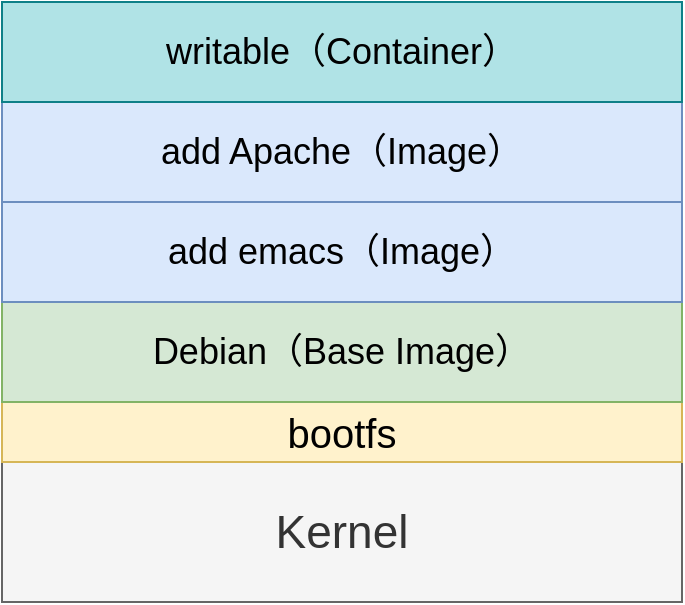 <mxfile version="22.0.8" type="github">
  <diagram name="第 1 页" id="b59aNDDgQeugo0UPwiKA">
    <mxGraphModel dx="967" dy="517" grid="1" gridSize="10" guides="1" tooltips="1" connect="1" arrows="1" fold="1" page="1" pageScale="1" pageWidth="1169" pageHeight="827" math="0" shadow="0">
      <root>
        <mxCell id="0" />
        <mxCell id="1" parent="0" />
        <mxCell id="00BW6miOOuICYphpXMAc-1" value="&lt;font style=&quot;font-size: 23px;&quot;&gt;Kernel&lt;/font&gt;" style="rounded=0;whiteSpace=wrap;html=1;fillColor=#f5f5f5;fontColor=#333333;strokeColor=#666666;" vertex="1" parent="1">
          <mxGeometry x="440" y="580" width="340" height="70" as="geometry" />
        </mxCell>
        <mxCell id="00BW6miOOuICYphpXMAc-2" value="&lt;font style=&quot;font-size: 20px;&quot;&gt;bootfs&lt;/font&gt;" style="rounded=0;whiteSpace=wrap;html=1;fillColor=#fff2cc;strokeColor=#d6b656;" vertex="1" parent="1">
          <mxGeometry x="440" y="550" width="340" height="30" as="geometry" />
        </mxCell>
        <mxCell id="00BW6miOOuICYphpXMAc-3" value="&lt;font style=&quot;font-size: 18px;&quot;&gt;Debian（Base Image）&lt;/font&gt;" style="rounded=0;whiteSpace=wrap;html=1;fillColor=#d5e8d4;strokeColor=#82b366;" vertex="1" parent="1">
          <mxGeometry x="440" y="500" width="340" height="50" as="geometry" />
        </mxCell>
        <mxCell id="00BW6miOOuICYphpXMAc-4" value="&lt;font style=&quot;font-size: 18px;&quot;&gt;add emacs（Image）&lt;/font&gt;" style="rounded=0;whiteSpace=wrap;html=1;fillColor=#dae8fc;strokeColor=#6c8ebf;" vertex="1" parent="1">
          <mxGeometry x="440" y="450" width="340" height="50" as="geometry" />
        </mxCell>
        <mxCell id="00BW6miOOuICYphpXMAc-5" value="&lt;font style=&quot;font-size: 18px;&quot;&gt;add Apache（Image）&lt;/font&gt;" style="rounded=0;whiteSpace=wrap;html=1;fillColor=#dae8fc;strokeColor=#6c8ebf;" vertex="1" parent="1">
          <mxGeometry x="440" y="400" width="340" height="50" as="geometry" />
        </mxCell>
        <mxCell id="00BW6miOOuICYphpXMAc-6" value="&lt;font style=&quot;font-size: 18px;&quot;&gt;writable（Container）&lt;/font&gt;" style="rounded=0;whiteSpace=wrap;html=1;fillColor=#b0e3e6;strokeColor=#0e8088;" vertex="1" parent="1">
          <mxGeometry x="440" y="350" width="340" height="50" as="geometry" />
        </mxCell>
      </root>
    </mxGraphModel>
  </diagram>
</mxfile>
